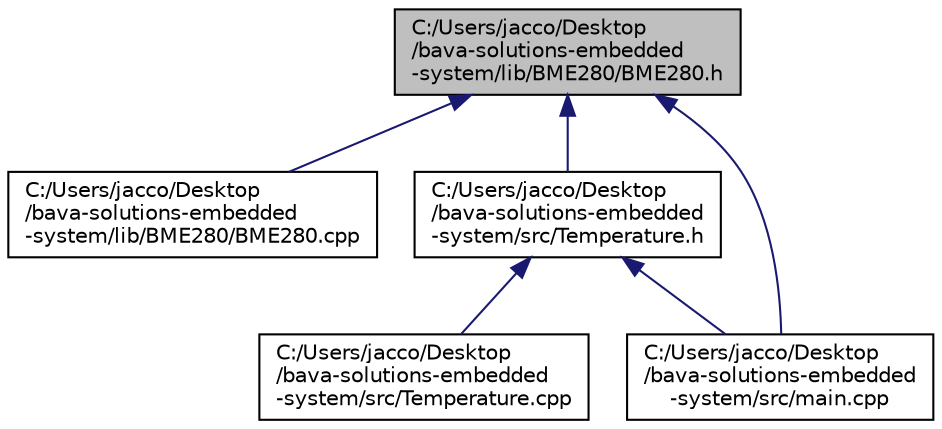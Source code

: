digraph "C:/Users/jacco/Desktop/bava-solutions-embedded-system/lib/BME280/BME280.h"
{
 // LATEX_PDF_SIZE
  edge [fontname="Helvetica",fontsize="10",labelfontname="Helvetica",labelfontsize="10"];
  node [fontname="Helvetica",fontsize="10",shape=record];
  Node1 [label="C:/Users/jacco/Desktop\l/bava-solutions-embedded\l-system/lib/BME280/BME280.h",height=0.2,width=0.4,color="black", fillcolor="grey75", style="filled", fontcolor="black",tooltip=" "];
  Node1 -> Node2 [dir="back",color="midnightblue",fontsize="10",style="solid",fontname="Helvetica"];
  Node2 [label="C:/Users/jacco/Desktop\l/bava-solutions-embedded\l-system/lib/BME280/BME280.cpp",height=0.2,width=0.4,color="black", fillcolor="white", style="filled",URL="$_b_m_e280_8cpp.html",tooltip=" "];
  Node1 -> Node3 [dir="back",color="midnightblue",fontsize="10",style="solid",fontname="Helvetica"];
  Node3 [label="C:/Users/jacco/Desktop\l/bava-solutions-embedded\l-system/src/Temperature.h",height=0.2,width=0.4,color="black", fillcolor="white", style="filled",URL="$_temperature_8h.html",tooltip=" "];
  Node3 -> Node4 [dir="back",color="midnightblue",fontsize="10",style="solid",fontname="Helvetica"];
  Node4 [label="C:/Users/jacco/Desktop\l/bava-solutions-embedded\l-system/src/Temperature.cpp",height=0.2,width=0.4,color="black", fillcolor="white", style="filled",URL="$_temperature_8cpp.html",tooltip=" "];
  Node3 -> Node5 [dir="back",color="midnightblue",fontsize="10",style="solid",fontname="Helvetica"];
  Node5 [label="C:/Users/jacco/Desktop\l/bava-solutions-embedded\l-system/src/main.cpp",height=0.2,width=0.4,color="black", fillcolor="white", style="filled",URL="$main_8cpp.html",tooltip=" "];
  Node1 -> Node5 [dir="back",color="midnightblue",fontsize="10",style="solid",fontname="Helvetica"];
}
